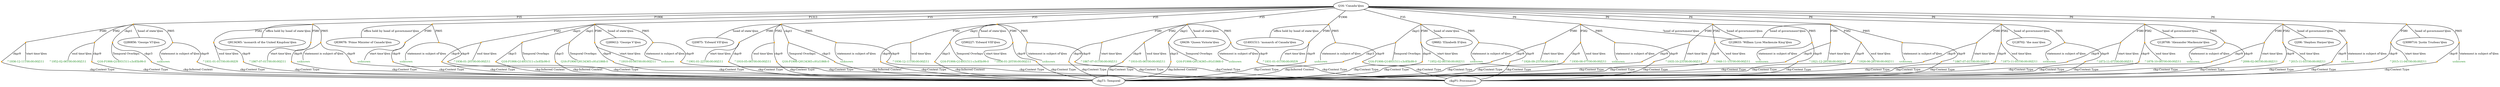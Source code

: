 strict graph "Canada_Leaders-K4-all.tsv" {
	fontsize=20
	node [color="" fontcolor=black fontsize=10 shape=ellipse style=""]
	Q16 [label="Q16: 'Canada'@en"]
	node [color="" fontcolor=black fontsize=10 shape=ellipse style=""]
	Q839078 [label="Q839078: 'Prime Minister of Canada'@en"]
	node [color=orange fontsize=10 shape=point style=filled]
	"Q16-P1313-Q839078-ca6f606e-0" [label=""]
	edge [fontsize=10]
	Q16 -- "Q16-P1313-Q839078-ca6f606e-0" [label=P1313]
	"Q16-P1313-Q839078-ca6f606e-0" -- Q839078 [label="'office held by head of government'@en"]
	node [color="" fontcolor=black fontsize=10 shape=ellipse style=""]
	Q16 [label="Q16: 'Canada'@en"]
	node [color="" fontcolor=black fontsize=10 shape=ellipse style=""]
	Q14931511 [label="Q14931511: 'monarch of Canada'@en"]
	node [color=orange fontsize=10 shape=point style=filled]
	"Q16-P1906-Q14931511-c3c85b99-0" [label=""]
	edge [fontsize=10]
	Q16 -- "Q16-P1906-Q14931511-c3c85b99-0" [label=P1906]
	"Q16-P1906-Q14931511-c3c85b99-0" -- Q14931511 [label="'office held by head of state'@en"]
	node [color="" fontcolor=black fontsize=10 shape=ellipse style=""]
	Q16 [label="Q16: 'Canada'@en"]
	node [color="" fontcolor=black fontsize=10 shape=ellipse style=""]
	Q9134365 [label="Q9134365: 'monarch of the United Kingdom'@en"]
	node [color=orange fontsize=10 shape=point style=filled]
	"Q16-P1906-Q9134365-c91d1868-0" [label=""]
	edge [fontsize=10]
	Q16 -- "Q16-P1906-Q9134365-c91d1868-0" [label=P1906]
	"Q16-P1906-Q9134365-c91d1868-0" -- Q9134365 [label="'office held by head of state'@en"]
	node [color="" fontcolor=black fontsize=10 shape=ellipse style=""]
	Q16 [label="Q16: 'Canada'@en"]
	node [color="" fontcolor=black fontsize=10 shape=ellipse style=""]
	Q20875 [label="Q20875: 'Edward VII'@en"]
	node [color=orange fontsize=10 shape=point style=filled]
	"Q16-P35-Q20875-ee647ff7-0" [label=""]
	edge [fontsize=10]
	Q16 -- "Q16-P35-Q20875-ee647ff7-0" [label=P35]
	"Q16-P35-Q20875-ee647ff7-0" -- Q20875 [label="'head of state'@en"]
	node [color="" fontcolor=black fontsize=10 shape=ellipse style=""]
	Q16 [label="Q16: 'Canada'@en"]
	node [color="" fontcolor=black fontsize=10 shape=ellipse style=""]
	Q269412 [label="Q269412: 'George V'@en"]
	node [color=orange fontsize=10 shape=point style=filled]
	"Q16-P35-Q269412-a96aeea9-0" [label=""]
	edge [fontsize=10]
	Q16 -- "Q16-P35-Q269412-a96aeea9-0" [label=P35]
	"Q16-P35-Q269412-a96aeea9-0" -- Q269412 [label="'head of state'@en"]
	node [color="" fontcolor=black fontsize=10 shape=ellipse style=""]
	Q16 [label="Q16: 'Canada'@en"]
	node [color="" fontcolor=black fontsize=10 shape=ellipse style=""]
	Q280856 [label="Q280856: 'George VI'@en"]
	node [color=orange fontsize=10 shape=point style=filled]
	"Q16-P35-Q280856-2ca68963-0" [label=""]
	edge [fontsize=10]
	Q16 -- "Q16-P35-Q280856-2ca68963-0" [label=P35]
	"Q16-P35-Q280856-2ca68963-0" -- Q280856 [label="'head of state'@en"]
	node [color="" fontcolor=black fontsize=10 shape=ellipse style=""]
	Q16 [label="Q16: 'Canada'@en"]
	node [color="" fontcolor=black fontsize=10 shape=ellipse style=""]
	Q590227 [label="Q590227: 'Edward VIII'@en"]
	node [color=orange fontsize=10 shape=point style=filled]
	"Q16-P35-Q590227-a62ad842-0" [label=""]
	edge [fontsize=10]
	Q16 -- "Q16-P35-Q590227-a62ad842-0" [label=P35]
	"Q16-P35-Q590227-a62ad842-0" -- Q590227 [label="'head of state'@en"]
	node [color="" fontcolor=black fontsize=10 shape=ellipse style=""]
	Q16 [label="Q16: 'Canada'@en"]
	node [color="" fontcolor=black fontsize=10 shape=ellipse style=""]
	Q9439 [label="Q9439: 'Queen Victoria'@en"]
	node [color=orange fontsize=10 shape=point style=filled]
	"Q16-P35-Q9439-41fd24f9-0" [label=""]
	edge [fontsize=10]
	Q16 -- "Q16-P35-Q9439-41fd24f9-0" [label=P35]
	"Q16-P35-Q9439-41fd24f9-0" -- Q9439 [label="'head of state'@en"]
	node [color="" fontcolor=black fontsize=10 shape=ellipse style=""]
	Q16 [label="Q16: 'Canada'@en"]
	node [color="" fontcolor=black fontsize=10 shape=ellipse style=""]
	Q9682 [label="Q9682: 'Elizabeth II'@en"]
	node [color=orange fontsize=10 shape=point style=filled]
	"Q16-P35-Q9682-213e563b-0" [label=""]
	edge [fontsize=10]
	Q16 -- "Q16-P35-Q9682-213e563b-0" [label=P35]
	"Q16-P35-Q9682-213e563b-0" -- Q9682 [label="'head of state'@en"]
	node [color="" fontcolor=black fontsize=10 shape=ellipse style=""]
	Q16 [label="Q16: 'Canada'@en"]
	node [color="" fontcolor=black fontsize=10 shape=ellipse style=""]
	Q128633 [label="Q128633: 'William Lyon Mackenzie King'@en"]
	node [color=orange fontsize=10 shape=point style=filled]
	"Q16-P6-Q128633-a930c997-0" [label=""]
	edge [fontsize=10]
	Q16 -- "Q16-P6-Q128633-a930c997-0" [label=P6]
	"Q16-P6-Q128633-a930c997-0" -- Q128633 [label="'head of government'@en"]
	node [color="" fontcolor=black fontsize=10 shape=ellipse style=""]
	Q16 [label="Q16: 'Canada'@en"]
	node [color="" fontcolor=black fontsize=10 shape=ellipse style=""]
	Q128633 [label="Q128633: 'William Lyon Mackenzie King'@en"]
	node [color=orange fontsize=10 shape=point style=filled]
	"Q16-P6-Q128633-b032db00-0" [label=""]
	edge [fontsize=10]
	Q16 -- "Q16-P6-Q128633-b032db00-0" [label=P6]
	"Q16-P6-Q128633-b032db00-0" -- Q128633 [label="'head of government'@en"]
	node [color="" fontcolor=black fontsize=10 shape=ellipse style=""]
	Q16 [label="Q16: 'Canada'@en"]
	node [color="" fontcolor=black fontsize=10 shape=ellipse style=""]
	Q128633 [label="Q128633: 'William Lyon Mackenzie King'@en"]
	node [color=orange fontsize=10 shape=point style=filled]
	"Q16-P6-Q128633-d5ba36de-0" [label=""]
	edge [fontsize=10]
	Q16 -- "Q16-P6-Q128633-d5ba36de-0" [label=P6]
	"Q16-P6-Q128633-d5ba36de-0" -- Q128633 [label="'head of government'@en"]
	node [color="" fontcolor=black fontsize=10 shape=ellipse style=""]
	Q16 [label="Q16: 'Canada'@en"]
	node [color="" fontcolor=black fontsize=10 shape=ellipse style=""]
	Q128702 [label="Q128702: 'the man'@en"]
	node [color=orange fontsize=10 shape=point style=filled]
	"Q16-P6-Q128702-bbab2954-0" [label=""]
	edge [fontsize=10]
	Q16 -- "Q16-P6-Q128702-bbab2954-0" [label=P6]
	"Q16-P6-Q128702-bbab2954-0" -- Q128702 [label="'head of government'@en"]
	node [color="" fontcolor=black fontsize=10 shape=ellipse style=""]
	Q16 [label="Q16: 'Canada'@en"]
	node [color="" fontcolor=black fontsize=10 shape=ellipse style=""]
	Q128708 [label="Q128708: 'Alexander Mackenzie'@en"]
	node [color=orange fontsize=10 shape=point style=filled]
	"Q16-P6-Q128708-e9737048-0" [label=""]
	edge [fontsize=10]
	Q16 -- "Q16-P6-Q128708-e9737048-0" [label=P6]
	"Q16-P6-Q128708-e9737048-0" -- Q128708 [label="'head of government'@en"]
	node [color="" fontcolor=black fontsize=10 shape=ellipse style=""]
	Q16 [label="Q16: 'Canada'@en"]
	node [color="" fontcolor=black fontsize=10 shape=ellipse style=""]
	Q206 [label="Q206: 'Stephen Harper'@en"]
	node [color=orange fontsize=10 shape=point style=filled]
	"Q16-P6-Q206-780016f3-0" [label=""]
	edge [fontsize=10]
	Q16 -- "Q16-P6-Q206-780016f3-0" [label=P6]
	"Q16-P6-Q206-780016f3-0" -- Q206 [label="'head of government'@en"]
	node [color="" fontcolor=black fontsize=10 shape=ellipse style=""]
	Q16 [label="Q16: 'Canada'@en"]
	node [color="" fontcolor=black fontsize=10 shape=ellipse style=""]
	Q3099714 [label="Q3099714: 'Justin Trudeau'@en"]
	node [color=orange fontsize=10 shape=point style=filled]
	"Q16-P6-Q3099714-5d521cd7-0" [label=""]
	edge [fontsize=10]
	Q16 -- "Q16-P6-Q3099714-5d521cd7-0" [label=P6]
	"Q16-P6-Q3099714-5d521cd7-0" -- Q3099714 [label="'head of government'@en"]
	node [color=orange fontsize=10 shape=point style=filled]
	"Q16-P1313-Q839078-ca6f606e-0" [label=""]
	node [color="" fontcolor=forestgreen fontsize=10 shape=plain style=""]
	"Q16-P1313-Q839078-ca6f606e-0-P580unknown" [label=unknown]
	node [color=orange fontsize=10 shape=point style=filled]
	"Q16-P1313-Q839078-ca6f606e-0-P580" [label=""]
	edge [fontsize=10]
	"Q16-P1313-Q839078-ca6f606e-0" -- "Q16-P1313-Q839078-ca6f606e-0-P580" [label=P580]
	"Q16-P1313-Q839078-ca6f606e-0-P580" -- "Q16-P1313-Q839078-ca6f606e-0-P580unknown" [label="'start time'@en"]
	node [color=orange fontsize=10 shape=point style=filled]
	"Q16-P1313-Q839078-ca6f606e-0" [label=""]
	node [color="" fontcolor=forestgreen fontsize=10 shape=plain style=""]
	"Q16-P1313-Q839078-ca6f606e-0-P805unknown" [label=unknown]
	node [color=orange fontsize=10 shape=point style=filled]
	"Q16-P1313-Q839078-ca6f606e-0-P805" [label=""]
	edge [fontsize=10]
	"Q16-P1313-Q839078-ca6f606e-0" -- "Q16-P1313-Q839078-ca6f606e-0-P805" [label=P805]
	"Q16-P1313-Q839078-ca6f606e-0-P805" -- "Q16-P1313-Q839078-ca6f606e-0-P805unknown" [label="'statement is subject of'@en"]
	node [color=orange fontsize=10 shape=point style=filled]
	"Q16-P1313-Q839078-ca6f606e-0-P580" [label=""]
	node [color="" fontcolor=black fontsize=10 shape=ellipse style=""]
	ckgT1 [label="ckgT1: Temporal"]
	node [color=orange fontsize=10 shape=point style=filled]
	"Q16-P1313-Q839078-ca6f606e-0-P580-ckgT1" [label=""]
	edge [fontsize=10]
	"Q16-P1313-Q839078-ca6f606e-0-P580" -- "Q16-P1313-Q839078-ca6f606e-0-P580-ckgT1" [label=ckgr9]
	"Q16-P1313-Q839078-ca6f606e-0-P580-ckgT1" -- ckgT1 [label="ckg:Context Type"]
	node [color=orange fontsize=10 shape=point style=filled]
	"Q16-P1313-Q839078-ca6f606e-0-P805" [label=""]
	node [color="" fontcolor=black fontsize=10 shape=ellipse style=""]
	ckgP1 [label="ckgP1: Provenance"]
	node [color=orange fontsize=10 shape=point style=filled]
	"Q16-P1313-Q839078-ca6f606e-0-P805-ckgP1" [label=""]
	edge [fontsize=10]
	"Q16-P1313-Q839078-ca6f606e-0-P805" -- "Q16-P1313-Q839078-ca6f606e-0-P805-ckgP1" [label=ckgr9]
	"Q16-P1313-Q839078-ca6f606e-0-P805-ckgP1" -- ckgP1 [label="ckg:Context Type"]
	node [color=orange fontsize=10 shape=point style=filled]
	"Q16-P1906-Q14931511-c3c85b99-0" [label=""]
	node [color="" fontcolor=forestgreen fontsize=10 shape=plain style=""]
	"Q16-P1906-Q14931511-c3c85b99-0-P580-b98811-0^1931-01-01T00_00_00Z/9" [label="^1931-01-01T00:00:00Z/9"]
	node [color=orange fontsize=10 shape=point style=filled]
	"Q16-P1906-Q14931511-c3c85b99-0-P580-b98811-0" [label=""]
	edge [fontsize=10]
	"Q16-P1906-Q14931511-c3c85b99-0" -- "Q16-P1906-Q14931511-c3c85b99-0-P580-b98811-0" [label=P580]
	"Q16-P1906-Q14931511-c3c85b99-0-P580-b98811-0" -- "Q16-P1906-Q14931511-c3c85b99-0-P580-b98811-0^1931-01-01T00_00_00Z/9" [label="'start time'@en"]
	node [color=orange fontsize=10 shape=point style=filled]
	"Q16-P1906-Q14931511-c3c85b99-0" [label=""]
	node [color="" fontcolor=forestgreen fontsize=10 shape=plain style=""]
	"Q16-P1906-Q14931511-c3c85b99-0-P805unknown" [label=unknown]
	node [color=orange fontsize=10 shape=point style=filled]
	"Q16-P1906-Q14931511-c3c85b99-0-P805" [label=""]
	edge [fontsize=10]
	"Q16-P1906-Q14931511-c3c85b99-0" -- "Q16-P1906-Q14931511-c3c85b99-0-P805" [label=P805]
	"Q16-P1906-Q14931511-c3c85b99-0-P805" -- "Q16-P1906-Q14931511-c3c85b99-0-P805unknown" [label="'statement is subject of'@en"]
	node [color=orange fontsize=10 shape=point style=filled]
	"Q16-P1906-Q14931511-c3c85b99-0-P580-b98811-0" [label=""]
	node [color="" fontcolor=black fontsize=10 shape=ellipse style=""]
	ckgT1 [label="ckgT1: Temporal"]
	node [color=orange fontsize=10 shape=point style=filled]
	"Q16-P1906-Q14931511-c3c85b99-0-P580-b98811-0-P580" [label=""]
	edge [fontsize=10]
	"Q16-P1906-Q14931511-c3c85b99-0-P580-b98811-0" -- "Q16-P1906-Q14931511-c3c85b99-0-P580-b98811-0-P580" [label=ckgr9]
	"Q16-P1906-Q14931511-c3c85b99-0-P580-b98811-0-P580" -- ckgT1 [label="ckg:Context Type"]
	node [color=orange fontsize=10 shape=point style=filled]
	"Q16-P1906-Q14931511-c3c85b99-0-P805" [label=""]
	node [color="" fontcolor=black fontsize=10 shape=ellipse style=""]
	ckgP1 [label="ckgP1: Provenance"]
	node [color=orange fontsize=10 shape=point style=filled]
	"Q16-P1906-Q14931511-c3c85b99-0-P805-ckgP1" [label=""]
	edge [fontsize=10]
	"Q16-P1906-Q14931511-c3c85b99-0-P805" -- "Q16-P1906-Q14931511-c3c85b99-0-P805-ckgP1" [label=ckgr9]
	"Q16-P1906-Q14931511-c3c85b99-0-P805-ckgP1" -- ckgP1 [label="ckg:Context Type"]
	node [color=orange fontsize=10 shape=point style=filled]
	"Q16-P1906-Q9134365-c91d1868-0" [label=""]
	node [color="" fontcolor=forestgreen fontsize=10 shape=plain style=""]
	"Q16-P1906-Q9134365-c91d1868-0-P580-e2a556-0^1867-07-01T00_00_00Z/11" [label="^1867-07-01T00:00:00Z/11"]
	node [color=orange fontsize=10 shape=point style=filled]
	"Q16-P1906-Q9134365-c91d1868-0-P580-e2a556-0" [label=""]
	edge [fontsize=10]
	"Q16-P1906-Q9134365-c91d1868-0" -- "Q16-P1906-Q9134365-c91d1868-0-P580-e2a556-0" [label=P580]
	"Q16-P1906-Q9134365-c91d1868-0-P580-e2a556-0" -- "Q16-P1906-Q9134365-c91d1868-0-P580-e2a556-0^1867-07-01T00_00_00Z/11" [label="'start time'@en"]
	node [color=orange fontsize=10 shape=point style=filled]
	"Q16-P1906-Q9134365-c91d1868-0" [label=""]
	node [color="" fontcolor=forestgreen fontsize=10 shape=plain style=""]
	"Q16-P1906-Q9134365-c91d1868-0-P582-b98811-0^1931-01-01T00_00_00Z/9" [label="^1931-01-01T00:00:00Z/9"]
	node [color=orange fontsize=10 shape=point style=filled]
	"Q16-P1906-Q9134365-c91d1868-0-P582-b98811-0" [label=""]
	edge [fontsize=10]
	"Q16-P1906-Q9134365-c91d1868-0" -- "Q16-P1906-Q9134365-c91d1868-0-P582-b98811-0" [label=P582]
	"Q16-P1906-Q9134365-c91d1868-0-P582-b98811-0" -- "Q16-P1906-Q9134365-c91d1868-0-P582-b98811-0^1931-01-01T00_00_00Z/9" [label="'end time'@en"]
	node [color=orange fontsize=10 shape=point style=filled]
	"Q16-P1906-Q9134365-c91d1868-0" [label=""]
	node [color="" fontcolor=forestgreen fontsize=10 shape=plain style=""]
	"Q16-P1906-Q9134365-c91d1868-0-P805unknown" [label=unknown]
	node [color=orange fontsize=10 shape=point style=filled]
	"Q16-P1906-Q9134365-c91d1868-0-P805" [label=""]
	edge [fontsize=10]
	"Q16-P1906-Q9134365-c91d1868-0" -- "Q16-P1906-Q9134365-c91d1868-0-P805" [label=P805]
	"Q16-P1906-Q9134365-c91d1868-0-P805" -- "Q16-P1906-Q9134365-c91d1868-0-P805unknown" [label="'statement is subject of'@en"]
	node [color=orange fontsize=10 shape=point style=filled]
	"Q16-P1906-Q9134365-c91d1868-0-P580-e2a556-0" [label=""]
	node [color="" fontcolor=black fontsize=10 shape=ellipse style=""]
	ckgT1 [label="ckgT1: Temporal"]
	node [color=orange fontsize=10 shape=point style=filled]
	"Q16-P1906-Q9134365-c91d1868-0-P580-e2a556-0-P580" [label=""]
	edge [fontsize=10]
	"Q16-P1906-Q9134365-c91d1868-0-P580-e2a556-0" -- "Q16-P1906-Q9134365-c91d1868-0-P580-e2a556-0-P580" [label=ckgr9]
	"Q16-P1906-Q9134365-c91d1868-0-P580-e2a556-0-P580" -- ckgT1 [label="ckg:Context Type"]
	node [color=orange fontsize=10 shape=point style=filled]
	"Q16-P1906-Q9134365-c91d1868-0-P582-b98811-0" [label=""]
	node [color="" fontcolor=black fontsize=10 shape=ellipse style=""]
	ckgT1 [label="ckgT1: Temporal"]
	node [color=orange fontsize=10 shape=point style=filled]
	"Q16-P1906-Q9134365-c91d1868-0-P582-b98811-0-P582" [label=""]
	edge [fontsize=10]
	"Q16-P1906-Q9134365-c91d1868-0-P582-b98811-0" -- "Q16-P1906-Q9134365-c91d1868-0-P582-b98811-0-P582" [label=ckgr9]
	"Q16-P1906-Q9134365-c91d1868-0-P582-b98811-0-P582" -- ckgT1 [label="ckg:Context Type"]
	node [color=orange fontsize=10 shape=point style=filled]
	"Q16-P1906-Q9134365-c91d1868-0-P805" [label=""]
	node [color="" fontcolor=black fontsize=10 shape=ellipse style=""]
	ckgP1 [label="ckgP1: Provenance"]
	node [color=orange fontsize=10 shape=point style=filled]
	"Q16-P1906-Q9134365-c91d1868-0-P805-ckgP1" [label=""]
	edge [fontsize=10]
	"Q16-P1906-Q9134365-c91d1868-0-P805" -- "Q16-P1906-Q9134365-c91d1868-0-P805-ckgP1" [label=ckgr9]
	"Q16-P1906-Q9134365-c91d1868-0-P805-ckgP1" -- ckgP1 [label="ckg:Context Type"]
	node [color=orange fontsize=10 shape=point style=filled]
	"Q16-P35-Q20875-ee647ff7-0" [label=""]
	node [color="" fontcolor=forestgreen fontsize=10 shape=plain style=""]
	"Q16-P35-Q20875-ee647ff7-0-P580-a6a4d4-0^1901-01-22T00_00_00Z/11" [label="^1901-01-22T00:00:00Z/11"]
	node [color=orange fontsize=10 shape=point style=filled]
	"Q16-P35-Q20875-ee647ff7-0-P580-a6a4d4-0" [label=""]
	edge [fontsize=10]
	"Q16-P35-Q20875-ee647ff7-0" -- "Q16-P35-Q20875-ee647ff7-0-P580-a6a4d4-0" [label=P580]
	"Q16-P35-Q20875-ee647ff7-0-P580-a6a4d4-0" -- "Q16-P35-Q20875-ee647ff7-0-P580-a6a4d4-0^1901-01-22T00_00_00Z/11" [label="'start time'@en"]
	node [color=orange fontsize=10 shape=point style=filled]
	"Q16-P35-Q20875-ee647ff7-0" [label=""]
	node [color="" fontcolor=forestgreen fontsize=10 shape=plain style=""]
	"Q16-P35-Q20875-ee647ff7-0-P582-3813a8-0^1910-05-06T00_00_00Z/11" [label="^1910-05-06T00:00:00Z/11"]
	node [color=orange fontsize=10 shape=point style=filled]
	"Q16-P35-Q20875-ee647ff7-0-P582-3813a8-0" [label=""]
	edge [fontsize=10]
	"Q16-P35-Q20875-ee647ff7-0" -- "Q16-P35-Q20875-ee647ff7-0-P582-3813a8-0" [label=P582]
	"Q16-P35-Q20875-ee647ff7-0-P582-3813a8-0" -- "Q16-P35-Q20875-ee647ff7-0-P582-3813a8-0^1910-05-06T00_00_00Z/11" [label="'end time'@en"]
	node [color=orange fontsize=10 shape=point style=filled]
	"Q16-P35-Q20875-ee647ff7-0" [label=""]
	node [color="" fontcolor=forestgreen fontsize=10 shape=plain style=""]
	"Q16-P35-Q20875-ee647ff7-0-P805unknown" [label=unknown]
	node [color=orange fontsize=10 shape=point style=filled]
	"Q16-P35-Q20875-ee647ff7-0-P805" [label=""]
	edge [fontsize=10]
	"Q16-P35-Q20875-ee647ff7-0" -- "Q16-P35-Q20875-ee647ff7-0-P805" [label=P805]
	"Q16-P35-Q20875-ee647ff7-0-P805" -- "Q16-P35-Q20875-ee647ff7-0-P805unknown" [label="'statement is subject of'@en"]
	node [color=orange fontsize=10 shape=point style=filled]
	"Q16-P35-Q20875-ee647ff7-0" [label=""]
	node [color="" fontcolor=forestgreen fontsize=10 shape=plain style=""]
	"Q16-P35-Q20875-ee647ff7-0-Q16-P1906-Q9134365-c91d1868-0Q16-P1906-Q9134365-c91d1868-0" [label="Q16-P1906-Q9134365-c91d1868-0"]
	node [color=orange fontsize=10 shape=point style=filled]
	"Q16-P35-Q20875-ee647ff7-0-Q16-P1906-Q9134365-c91d1868-0" [label=""]
	edge [fontsize=10]
	"Q16-P35-Q20875-ee647ff7-0" -- "Q16-P35-Q20875-ee647ff7-0-Q16-P1906-Q9134365-c91d1868-0" [label=ckgt1]
	"Q16-P35-Q20875-ee647ff7-0-Q16-P1906-Q9134365-c91d1868-0" -- "Q16-P35-Q20875-ee647ff7-0-Q16-P1906-Q9134365-c91d1868-0Q16-P1906-Q9134365-c91d1868-0" [label="Temporal Overlaps"]
	node [color=orange fontsize=10 shape=point style=filled]
	"Q16-P35-Q20875-ee647ff7-0-P580-a6a4d4-0" [label=""]
	node [color="" fontcolor=black fontsize=10 shape=ellipse style=""]
	ckgT1 [label="ckgT1: Temporal"]
	node [color=orange fontsize=10 shape=point style=filled]
	"Q16-P35-Q20875-ee647ff7-0-P580-a6a4d4-0-P580" [label=""]
	edge [fontsize=10]
	"Q16-P35-Q20875-ee647ff7-0-P580-a6a4d4-0" -- "Q16-P35-Q20875-ee647ff7-0-P580-a6a4d4-0-P580" [label=ckgr9]
	"Q16-P35-Q20875-ee647ff7-0-P580-a6a4d4-0-P580" -- ckgT1 [label="ckg:Context Type"]
	node [color=orange fontsize=10 shape=point style=filled]
	"Q16-P35-Q20875-ee647ff7-0-P582-3813a8-0" [label=""]
	node [color="" fontcolor=black fontsize=10 shape=ellipse style=""]
	ckgT1 [label="ckgT1: Temporal"]
	node [color=orange fontsize=10 shape=point style=filled]
	"Q16-P35-Q20875-ee647ff7-0-P582-3813a8-0-P582" [label=""]
	edge [fontsize=10]
	"Q16-P35-Q20875-ee647ff7-0-P582-3813a8-0" -- "Q16-P35-Q20875-ee647ff7-0-P582-3813a8-0-P582" [label=ckgr9]
	"Q16-P35-Q20875-ee647ff7-0-P582-3813a8-0-P582" -- ckgT1 [label="ckg:Context Type"]
	node [color=orange fontsize=10 shape=point style=filled]
	"Q16-P35-Q20875-ee647ff7-0-P805" [label=""]
	node [color="" fontcolor=black fontsize=10 shape=ellipse style=""]
	ckgP1 [label="ckgP1: Provenance"]
	node [color=orange fontsize=10 shape=point style=filled]
	"Q16-P35-Q20875-ee647ff7-0-P805-ckgP1" [label=""]
	edge [fontsize=10]
	"Q16-P35-Q20875-ee647ff7-0-P805" -- "Q16-P35-Q20875-ee647ff7-0-P805-ckgP1" [label=ckgr9]
	"Q16-P35-Q20875-ee647ff7-0-P805-ckgP1" -- ckgP1 [label="ckg:Context Type"]
	node [color=orange fontsize=10 shape=point style=filled]
	"Q16-P35-Q20875-ee647ff7-0-Q16-P1906-Q9134365-c91d1868-0" [label=""]
	node [color="" fontcolor=black fontsize=10 shape=ellipse style=""]
	ckgT1 [label="ckgT1: Temporal"]
	node [color=orange fontsize=10 shape=point style=filled]
	"Q16-P35-Q20875-ee647ff7-0-Q16-P1906-Q9134365-c91d1868-0-ckgT1" [label=""]
	edge [fontsize=10]
	"Q16-P35-Q20875-ee647ff7-0-Q16-P1906-Q9134365-c91d1868-0" -- "Q16-P35-Q20875-ee647ff7-0-Q16-P1906-Q9134365-c91d1868-0-ckgT1" [label=ckgr3]
	"Q16-P35-Q20875-ee647ff7-0-Q16-P1906-Q9134365-c91d1868-0-ckgT1" -- ckgT1 [label="ckg:Inferred Context"]
	node [color=orange fontsize=10 shape=point style=filled]
	"Q16-P35-Q269412-a96aeea9-0" [label=""]
	node [color="" fontcolor=forestgreen fontsize=10 shape=plain style=""]
	"Q16-P35-Q269412-a96aeea9-0-P580-3813a8-0^1910-05-06T00_00_00Z/11" [label="^1910-05-06T00:00:00Z/11"]
	node [color=orange fontsize=10 shape=point style=filled]
	"Q16-P35-Q269412-a96aeea9-0-P580-3813a8-0" [label=""]
	edge [fontsize=10]
	"Q16-P35-Q269412-a96aeea9-0" -- "Q16-P35-Q269412-a96aeea9-0-P580-3813a8-0" [label=P580]
	"Q16-P35-Q269412-a96aeea9-0-P580-3813a8-0" -- "Q16-P35-Q269412-a96aeea9-0-P580-3813a8-0^1910-05-06T00_00_00Z/11" [label="'start time'@en"]
	node [color=orange fontsize=10 shape=point style=filled]
	"Q16-P35-Q269412-a96aeea9-0" [label=""]
	node [color="" fontcolor=forestgreen fontsize=10 shape=plain style=""]
	"Q16-P35-Q269412-a96aeea9-0-P582-0105d9-0^1936-01-20T00_00_00Z/11" [label="^1936-01-20T00:00:00Z/11"]
	node [color=orange fontsize=10 shape=point style=filled]
	"Q16-P35-Q269412-a96aeea9-0-P582-0105d9-0" [label=""]
	edge [fontsize=10]
	"Q16-P35-Q269412-a96aeea9-0" -- "Q16-P35-Q269412-a96aeea9-0-P582-0105d9-0" [label=P582]
	"Q16-P35-Q269412-a96aeea9-0-P582-0105d9-0" -- "Q16-P35-Q269412-a96aeea9-0-P582-0105d9-0^1936-01-20T00_00_00Z/11" [label="'end time'@en"]
	node [color=orange fontsize=10 shape=point style=filled]
	"Q16-P35-Q269412-a96aeea9-0" [label=""]
	node [color="" fontcolor=forestgreen fontsize=10 shape=plain style=""]
	"Q16-P35-Q269412-a96aeea9-0-P805unknown" [label=unknown]
	node [color=orange fontsize=10 shape=point style=filled]
	"Q16-P35-Q269412-a96aeea9-0-P805" [label=""]
	edge [fontsize=10]
	"Q16-P35-Q269412-a96aeea9-0" -- "Q16-P35-Q269412-a96aeea9-0-P805" [label=P805]
	"Q16-P35-Q269412-a96aeea9-0-P805" -- "Q16-P35-Q269412-a96aeea9-0-P805unknown" [label="'statement is subject of'@en"]
	node [color=orange fontsize=10 shape=point style=filled]
	"Q16-P35-Q269412-a96aeea9-0" [label=""]
	node [color="" fontcolor=forestgreen fontsize=10 shape=plain style=""]
	"Q16-P35-Q269412-a96aeea9-0-Q16-P1906-Q14931511-c3c85b99-0Q16-P1906-Q14931511-c3c85b99-0" [label="Q16-P1906-Q14931511-c3c85b99-0"]
	node [color=orange fontsize=10 shape=point style=filled]
	"Q16-P35-Q269412-a96aeea9-0-Q16-P1906-Q14931511-c3c85b99-0" [label=""]
	edge [fontsize=10]
	"Q16-P35-Q269412-a96aeea9-0" -- "Q16-P35-Q269412-a96aeea9-0-Q16-P1906-Q14931511-c3c85b99-0" [label=ckgt1]
	"Q16-P35-Q269412-a96aeea9-0-Q16-P1906-Q14931511-c3c85b99-0" -- "Q16-P35-Q269412-a96aeea9-0-Q16-P1906-Q14931511-c3c85b99-0Q16-P1906-Q14931511-c3c85b99-0" [label="Temporal Overlaps"]
	node [color=orange fontsize=10 shape=point style=filled]
	"Q16-P35-Q269412-a96aeea9-0" [label=""]
	node [color="" fontcolor=forestgreen fontsize=10 shape=plain style=""]
	"Q16-P35-Q269412-a96aeea9-0-Q16-P1906-Q9134365-c91d1868-0Q16-P1906-Q9134365-c91d1868-0" [label="Q16-P1906-Q9134365-c91d1868-0"]
	node [color=orange fontsize=10 shape=point style=filled]
	"Q16-P35-Q269412-a96aeea9-0-Q16-P1906-Q9134365-c91d1868-0" [label=""]
	edge [fontsize=10]
	"Q16-P35-Q269412-a96aeea9-0" -- "Q16-P35-Q269412-a96aeea9-0-Q16-P1906-Q9134365-c91d1868-0" [label=ckgt1]
	"Q16-P35-Q269412-a96aeea9-0-Q16-P1906-Q9134365-c91d1868-0" -- "Q16-P35-Q269412-a96aeea9-0-Q16-P1906-Q9134365-c91d1868-0Q16-P1906-Q9134365-c91d1868-0" [label="Temporal Overlaps"]
	node [color=orange fontsize=10 shape=point style=filled]
	"Q16-P35-Q269412-a96aeea9-0-P580-3813a8-0" [label=""]
	node [color="" fontcolor=black fontsize=10 shape=ellipse style=""]
	ckgT1 [label="ckgT1: Temporal"]
	node [color=orange fontsize=10 shape=point style=filled]
	"Q16-P35-Q269412-a96aeea9-0-P580-3813a8-0-P580" [label=""]
	edge [fontsize=10]
	"Q16-P35-Q269412-a96aeea9-0-P580-3813a8-0" -- "Q16-P35-Q269412-a96aeea9-0-P580-3813a8-0-P580" [label=ckgr9]
	"Q16-P35-Q269412-a96aeea9-0-P580-3813a8-0-P580" -- ckgT1 [label="ckg:Context Type"]
	node [color=orange fontsize=10 shape=point style=filled]
	"Q16-P35-Q269412-a96aeea9-0-P582-0105d9-0" [label=""]
	node [color="" fontcolor=black fontsize=10 shape=ellipse style=""]
	ckgT1 [label="ckgT1: Temporal"]
	node [color=orange fontsize=10 shape=point style=filled]
	"Q16-P35-Q269412-a96aeea9-0-P582-0105d9-0-P582" [label=""]
	edge [fontsize=10]
	"Q16-P35-Q269412-a96aeea9-0-P582-0105d9-0" -- "Q16-P35-Q269412-a96aeea9-0-P582-0105d9-0-P582" [label=ckgr9]
	"Q16-P35-Q269412-a96aeea9-0-P582-0105d9-0-P582" -- ckgT1 [label="ckg:Context Type"]
	node [color=orange fontsize=10 shape=point style=filled]
	"Q16-P35-Q269412-a96aeea9-0-P805" [label=""]
	node [color="" fontcolor=black fontsize=10 shape=ellipse style=""]
	ckgP1 [label="ckgP1: Provenance"]
	node [color=orange fontsize=10 shape=point style=filled]
	"Q16-P35-Q269412-a96aeea9-0-P805-ckgP1" [label=""]
	edge [fontsize=10]
	"Q16-P35-Q269412-a96aeea9-0-P805" -- "Q16-P35-Q269412-a96aeea9-0-P805-ckgP1" [label=ckgr9]
	"Q16-P35-Q269412-a96aeea9-0-P805-ckgP1" -- ckgP1 [label="ckg:Context Type"]
	node [color=orange fontsize=10 shape=point style=filled]
	"Q16-P35-Q269412-a96aeea9-0-Q16-P1906-Q14931511-c3c85b99-0" [label=""]
	node [color="" fontcolor=black fontsize=10 shape=ellipse style=""]
	ckgT1 [label="ckgT1: Temporal"]
	node [color=orange fontsize=10 shape=point style=filled]
	"Q16-P35-Q269412-a96aeea9-0-Q16-P1906-Q14931511-c3c85b99-0-ckgT1" [label=""]
	edge [fontsize=10]
	"Q16-P35-Q269412-a96aeea9-0-Q16-P1906-Q14931511-c3c85b99-0" -- "Q16-P35-Q269412-a96aeea9-0-Q16-P1906-Q14931511-c3c85b99-0-ckgT1" [label=ckgr3]
	"Q16-P35-Q269412-a96aeea9-0-Q16-P1906-Q14931511-c3c85b99-0-ckgT1" -- ckgT1 [label="ckg:Inferred Context"]
	node [color=orange fontsize=10 shape=point style=filled]
	"Q16-P35-Q269412-a96aeea9-0-Q16-P1906-Q9134365-c91d1868-0" [label=""]
	node [color="" fontcolor=black fontsize=10 shape=ellipse style=""]
	ckgT1 [label="ckgT1: Temporal"]
	node [color=orange fontsize=10 shape=point style=filled]
	"Q16-P35-Q269412-a96aeea9-0-Q16-P1906-Q9134365-c91d1868-0-ckgT1" [label=""]
	edge [fontsize=10]
	"Q16-P35-Q269412-a96aeea9-0-Q16-P1906-Q9134365-c91d1868-0" -- "Q16-P35-Q269412-a96aeea9-0-Q16-P1906-Q9134365-c91d1868-0-ckgT1" [label=ckgr3]
	"Q16-P35-Q269412-a96aeea9-0-Q16-P1906-Q9134365-c91d1868-0-ckgT1" -- ckgT1 [label="ckg:Inferred Context"]
	node [color=orange fontsize=10 shape=point style=filled]
	"Q16-P35-Q280856-2ca68963-0" [label=""]
	node [color="" fontcolor=forestgreen fontsize=10 shape=plain style=""]
	"Q16-P35-Q280856-2ca68963-0-P580-27dd2e-0^1936-12-11T00_00_00Z/11" [label="^1936-12-11T00:00:00Z/11"]
	node [color=orange fontsize=10 shape=point style=filled]
	"Q16-P35-Q280856-2ca68963-0-P580-27dd2e-0" [label=""]
	edge [fontsize=10]
	"Q16-P35-Q280856-2ca68963-0" -- "Q16-P35-Q280856-2ca68963-0-P580-27dd2e-0" [label=P580]
	"Q16-P35-Q280856-2ca68963-0-P580-27dd2e-0" -- "Q16-P35-Q280856-2ca68963-0-P580-27dd2e-0^1936-12-11T00_00_00Z/11" [label="'start time'@en"]
	node [color=orange fontsize=10 shape=point style=filled]
	"Q16-P35-Q280856-2ca68963-0" [label=""]
	node [color="" fontcolor=forestgreen fontsize=10 shape=plain style=""]
	"Q16-P35-Q280856-2ca68963-0-P582-6e5c60-0^1952-02-06T00_00_00Z/11" [label="^1952-02-06T00:00:00Z/11"]
	node [color=orange fontsize=10 shape=point style=filled]
	"Q16-P35-Q280856-2ca68963-0-P582-6e5c60-0" [label=""]
	edge [fontsize=10]
	"Q16-P35-Q280856-2ca68963-0" -- "Q16-P35-Q280856-2ca68963-0-P582-6e5c60-0" [label=P582]
	"Q16-P35-Q280856-2ca68963-0-P582-6e5c60-0" -- "Q16-P35-Q280856-2ca68963-0-P582-6e5c60-0^1952-02-06T00_00_00Z/11" [label="'end time'@en"]
	node [color=orange fontsize=10 shape=point style=filled]
	"Q16-P35-Q280856-2ca68963-0" [label=""]
	node [color="" fontcolor=forestgreen fontsize=10 shape=plain style=""]
	"Q16-P35-Q280856-2ca68963-0-P805unknown" [label=unknown]
	node [color=orange fontsize=10 shape=point style=filled]
	"Q16-P35-Q280856-2ca68963-0-P805" [label=""]
	edge [fontsize=10]
	"Q16-P35-Q280856-2ca68963-0" -- "Q16-P35-Q280856-2ca68963-0-P805" [label=P805]
	"Q16-P35-Q280856-2ca68963-0-P805" -- "Q16-P35-Q280856-2ca68963-0-P805unknown" [label="'statement is subject of'@en"]
	node [color=orange fontsize=10 shape=point style=filled]
	"Q16-P35-Q280856-2ca68963-0" [label=""]
	node [color="" fontcolor=forestgreen fontsize=10 shape=plain style=""]
	"Q16-P35-Q280856-2ca68963-0-Q16-P1906-Q14931511-c3c85b99-0Q16-P1906-Q14931511-c3c85b99-0" [label="Q16-P1906-Q14931511-c3c85b99-0"]
	node [color=orange fontsize=10 shape=point style=filled]
	"Q16-P35-Q280856-2ca68963-0-Q16-P1906-Q14931511-c3c85b99-0" [label=""]
	edge [fontsize=10]
	"Q16-P35-Q280856-2ca68963-0" -- "Q16-P35-Q280856-2ca68963-0-Q16-P1906-Q14931511-c3c85b99-0" [label=ckgt1]
	"Q16-P35-Q280856-2ca68963-0-Q16-P1906-Q14931511-c3c85b99-0" -- "Q16-P35-Q280856-2ca68963-0-Q16-P1906-Q14931511-c3c85b99-0Q16-P1906-Q14931511-c3c85b99-0" [label="Temporal Overlaps"]
	node [color=orange fontsize=10 shape=point style=filled]
	"Q16-P35-Q280856-2ca68963-0-P580-27dd2e-0" [label=""]
	node [color="" fontcolor=black fontsize=10 shape=ellipse style=""]
	ckgT1 [label="ckgT1: Temporal"]
	node [color=orange fontsize=10 shape=point style=filled]
	"Q16-P35-Q280856-2ca68963-0-P580-27dd2e-0-P580" [label=""]
	edge [fontsize=10]
	"Q16-P35-Q280856-2ca68963-0-P580-27dd2e-0" -- "Q16-P35-Q280856-2ca68963-0-P580-27dd2e-0-P580" [label=ckgr9]
	"Q16-P35-Q280856-2ca68963-0-P580-27dd2e-0-P580" -- ckgT1 [label="ckg:Context Type"]
	node [color=orange fontsize=10 shape=point style=filled]
	"Q16-P35-Q280856-2ca68963-0-P582-6e5c60-0" [label=""]
	node [color="" fontcolor=black fontsize=10 shape=ellipse style=""]
	ckgT1 [label="ckgT1: Temporal"]
	node [color=orange fontsize=10 shape=point style=filled]
	"Q16-P35-Q280856-2ca68963-0-P582-6e5c60-0-P582" [label=""]
	edge [fontsize=10]
	"Q16-P35-Q280856-2ca68963-0-P582-6e5c60-0" -- "Q16-P35-Q280856-2ca68963-0-P582-6e5c60-0-P582" [label=ckgr9]
	"Q16-P35-Q280856-2ca68963-0-P582-6e5c60-0-P582" -- ckgT1 [label="ckg:Context Type"]
	node [color=orange fontsize=10 shape=point style=filled]
	"Q16-P35-Q280856-2ca68963-0-P805" [label=""]
	node [color="" fontcolor=black fontsize=10 shape=ellipse style=""]
	ckgP1 [label="ckgP1: Provenance"]
	node [color=orange fontsize=10 shape=point style=filled]
	"Q16-P35-Q280856-2ca68963-0-P805-ckgP1" [label=""]
	edge [fontsize=10]
	"Q16-P35-Q280856-2ca68963-0-P805" -- "Q16-P35-Q280856-2ca68963-0-P805-ckgP1" [label=ckgr9]
	"Q16-P35-Q280856-2ca68963-0-P805-ckgP1" -- ckgP1 [label="ckg:Context Type"]
	node [color=orange fontsize=10 shape=point style=filled]
	"Q16-P35-Q280856-2ca68963-0-Q16-P1906-Q14931511-c3c85b99-0" [label=""]
	node [color="" fontcolor=black fontsize=10 shape=ellipse style=""]
	ckgT1 [label="ckgT1: Temporal"]
	node [color=orange fontsize=10 shape=point style=filled]
	"Q16-P35-Q280856-2ca68963-0-Q16-P1906-Q14931511-c3c85b99-0-ckgT1" [label=""]
	edge [fontsize=10]
	"Q16-P35-Q280856-2ca68963-0-Q16-P1906-Q14931511-c3c85b99-0" -- "Q16-P35-Q280856-2ca68963-0-Q16-P1906-Q14931511-c3c85b99-0-ckgT1" [label=ckgr3]
	"Q16-P35-Q280856-2ca68963-0-Q16-P1906-Q14931511-c3c85b99-0-ckgT1" -- ckgT1 [label="ckg:Inferred Context"]
	node [color=orange fontsize=10 shape=point style=filled]
	"Q16-P35-Q590227-a62ad842-0" [label=""]
	node [color="" fontcolor=forestgreen fontsize=10 shape=plain style=""]
	"Q16-P35-Q590227-a62ad842-0-P580-0105d9-0^1936-01-20T00_00_00Z/11" [label="^1936-01-20T00:00:00Z/11"]
	node [color=orange fontsize=10 shape=point style=filled]
	"Q16-P35-Q590227-a62ad842-0-P580-0105d9-0" [label=""]
	edge [fontsize=10]
	"Q16-P35-Q590227-a62ad842-0" -- "Q16-P35-Q590227-a62ad842-0-P580-0105d9-0" [label=P580]
	"Q16-P35-Q590227-a62ad842-0-P580-0105d9-0" -- "Q16-P35-Q590227-a62ad842-0-P580-0105d9-0^1936-01-20T00_00_00Z/11" [label="'start time'@en"]
	node [color=orange fontsize=10 shape=point style=filled]
	"Q16-P35-Q590227-a62ad842-0" [label=""]
	node [color="" fontcolor=forestgreen fontsize=10 shape=plain style=""]
	"Q16-P35-Q590227-a62ad842-0-P582-27dd2e-0^1936-12-11T00_00_00Z/11" [label="^1936-12-11T00:00:00Z/11"]
	node [color=orange fontsize=10 shape=point style=filled]
	"Q16-P35-Q590227-a62ad842-0-P582-27dd2e-0" [label=""]
	edge [fontsize=10]
	"Q16-P35-Q590227-a62ad842-0" -- "Q16-P35-Q590227-a62ad842-0-P582-27dd2e-0" [label=P582]
	"Q16-P35-Q590227-a62ad842-0-P582-27dd2e-0" -- "Q16-P35-Q590227-a62ad842-0-P582-27dd2e-0^1936-12-11T00_00_00Z/11" [label="'end time'@en"]
	node [color=orange fontsize=10 shape=point style=filled]
	"Q16-P35-Q590227-a62ad842-0" [label=""]
	node [color="" fontcolor=forestgreen fontsize=10 shape=plain style=""]
	"Q16-P35-Q590227-a62ad842-0-P805unknown" [label=unknown]
	node [color=orange fontsize=10 shape=point style=filled]
	"Q16-P35-Q590227-a62ad842-0-P805" [label=""]
	edge [fontsize=10]
	"Q16-P35-Q590227-a62ad842-0" -- "Q16-P35-Q590227-a62ad842-0-P805" [label=P805]
	"Q16-P35-Q590227-a62ad842-0-P805" -- "Q16-P35-Q590227-a62ad842-0-P805unknown" [label="'statement is subject of'@en"]
	node [color=orange fontsize=10 shape=point style=filled]
	"Q16-P35-Q590227-a62ad842-0" [label=""]
	node [color="" fontcolor=forestgreen fontsize=10 shape=plain style=""]
	"Q16-P35-Q590227-a62ad842-0-Q16-P1906-Q14931511-c3c85b99-0Q16-P1906-Q14931511-c3c85b99-0" [label="Q16-P1906-Q14931511-c3c85b99-0"]
	node [color=orange fontsize=10 shape=point style=filled]
	"Q16-P35-Q590227-a62ad842-0-Q16-P1906-Q14931511-c3c85b99-0" [label=""]
	edge [fontsize=10]
	"Q16-P35-Q590227-a62ad842-0" -- "Q16-P35-Q590227-a62ad842-0-Q16-P1906-Q14931511-c3c85b99-0" [label=ckgt1]
	"Q16-P35-Q590227-a62ad842-0-Q16-P1906-Q14931511-c3c85b99-0" -- "Q16-P35-Q590227-a62ad842-0-Q16-P1906-Q14931511-c3c85b99-0Q16-P1906-Q14931511-c3c85b99-0" [label="Temporal Overlaps"]
	node [color=orange fontsize=10 shape=point style=filled]
	"Q16-P35-Q590227-a62ad842-0-P580-0105d9-0" [label=""]
	node [color="" fontcolor=black fontsize=10 shape=ellipse style=""]
	ckgT1 [label="ckgT1: Temporal"]
	node [color=orange fontsize=10 shape=point style=filled]
	"Q16-P35-Q590227-a62ad842-0-P580-0105d9-0-P580" [label=""]
	edge [fontsize=10]
	"Q16-P35-Q590227-a62ad842-0-P580-0105d9-0" -- "Q16-P35-Q590227-a62ad842-0-P580-0105d9-0-P580" [label=ckgr9]
	"Q16-P35-Q590227-a62ad842-0-P580-0105d9-0-P580" -- ckgT1 [label="ckg:Context Type"]
	node [color=orange fontsize=10 shape=point style=filled]
	"Q16-P35-Q590227-a62ad842-0-P582-27dd2e-0" [label=""]
	node [color="" fontcolor=black fontsize=10 shape=ellipse style=""]
	ckgT1 [label="ckgT1: Temporal"]
	node [color=orange fontsize=10 shape=point style=filled]
	"Q16-P35-Q590227-a62ad842-0-P582-27dd2e-0-P582" [label=""]
	edge [fontsize=10]
	"Q16-P35-Q590227-a62ad842-0-P582-27dd2e-0" -- "Q16-P35-Q590227-a62ad842-0-P582-27dd2e-0-P582" [label=ckgr9]
	"Q16-P35-Q590227-a62ad842-0-P582-27dd2e-0-P582" -- ckgT1 [label="ckg:Context Type"]
	node [color=orange fontsize=10 shape=point style=filled]
	"Q16-P35-Q590227-a62ad842-0-P805" [label=""]
	node [color="" fontcolor=black fontsize=10 shape=ellipse style=""]
	ckgP1 [label="ckgP1: Provenance"]
	node [color=orange fontsize=10 shape=point style=filled]
	"Q16-P35-Q590227-a62ad842-0-P805-ckgP1" [label=""]
	edge [fontsize=10]
	"Q16-P35-Q590227-a62ad842-0-P805" -- "Q16-P35-Q590227-a62ad842-0-P805-ckgP1" [label=ckgr9]
	"Q16-P35-Q590227-a62ad842-0-P805-ckgP1" -- ckgP1 [label="ckg:Context Type"]
	node [color=orange fontsize=10 shape=point style=filled]
	"Q16-P35-Q590227-a62ad842-0-Q16-P1906-Q14931511-c3c85b99-0" [label=""]
	node [color="" fontcolor=black fontsize=10 shape=ellipse style=""]
	ckgT1 [label="ckgT1: Temporal"]
	node [color=orange fontsize=10 shape=point style=filled]
	"Q16-P35-Q590227-a62ad842-0-Q16-P1906-Q14931511-c3c85b99-0-ckgT1" [label=""]
	edge [fontsize=10]
	"Q16-P35-Q590227-a62ad842-0-Q16-P1906-Q14931511-c3c85b99-0" -- "Q16-P35-Q590227-a62ad842-0-Q16-P1906-Q14931511-c3c85b99-0-ckgT1" [label=ckgr3]
	"Q16-P35-Q590227-a62ad842-0-Q16-P1906-Q14931511-c3c85b99-0-ckgT1" -- ckgT1 [label="ckg:Inferred Context"]
	node [color=orange fontsize=10 shape=point style=filled]
	"Q16-P35-Q9439-41fd24f9-0" [label=""]
	node [color="" fontcolor=forestgreen fontsize=10 shape=plain style=""]
	"Q16-P35-Q9439-41fd24f9-0-P580-e2a556-0^1867-07-01T00_00_00Z/11" [label="^1867-07-01T00:00:00Z/11"]
	node [color=orange fontsize=10 shape=point style=filled]
	"Q16-P35-Q9439-41fd24f9-0-P580-e2a556-0" [label=""]
	edge [fontsize=10]
	"Q16-P35-Q9439-41fd24f9-0" -- "Q16-P35-Q9439-41fd24f9-0-P580-e2a556-0" [label=P580]
	"Q16-P35-Q9439-41fd24f9-0-P580-e2a556-0" -- "Q16-P35-Q9439-41fd24f9-0-P580-e2a556-0^1867-07-01T00_00_00Z/11" [label="'start time'@en"]
	node [color=orange fontsize=10 shape=point style=filled]
	"Q16-P35-Q9439-41fd24f9-0" [label=""]
	node [color="" fontcolor=forestgreen fontsize=10 shape=plain style=""]
	"Q16-P35-Q9439-41fd24f9-0-P582-3813a8-0^1910-05-06T00_00_00Z/11" [label="^1910-05-06T00:00:00Z/11"]
	node [color=orange fontsize=10 shape=point style=filled]
	"Q16-P35-Q9439-41fd24f9-0-P582-3813a8-0" [label=""]
	edge [fontsize=10]
	"Q16-P35-Q9439-41fd24f9-0" -- "Q16-P35-Q9439-41fd24f9-0-P582-3813a8-0" [label=P582]
	"Q16-P35-Q9439-41fd24f9-0-P582-3813a8-0" -- "Q16-P35-Q9439-41fd24f9-0-P582-3813a8-0^1910-05-06T00_00_00Z/11" [label="'end time'@en"]
	node [color=orange fontsize=10 shape=point style=filled]
	"Q16-P35-Q9439-41fd24f9-0" [label=""]
	node [color="" fontcolor=forestgreen fontsize=10 shape=plain style=""]
	"Q16-P35-Q9439-41fd24f9-0-P805unknown" [label=unknown]
	node [color=orange fontsize=10 shape=point style=filled]
	"Q16-P35-Q9439-41fd24f9-0-P805" [label=""]
	edge [fontsize=10]
	"Q16-P35-Q9439-41fd24f9-0" -- "Q16-P35-Q9439-41fd24f9-0-P805" [label=P805]
	"Q16-P35-Q9439-41fd24f9-0-P805" -- "Q16-P35-Q9439-41fd24f9-0-P805unknown" [label="'statement is subject of'@en"]
	node [color=orange fontsize=10 shape=point style=filled]
	"Q16-P35-Q9439-41fd24f9-0" [label=""]
	node [color="" fontcolor=forestgreen fontsize=10 shape=plain style=""]
	"Q16-P35-Q9439-41fd24f9-0-Q16-P1906-Q9134365-c91d1868-0Q16-P1906-Q9134365-c91d1868-0" [label="Q16-P1906-Q9134365-c91d1868-0"]
	node [color=orange fontsize=10 shape=point style=filled]
	"Q16-P35-Q9439-41fd24f9-0-Q16-P1906-Q9134365-c91d1868-0" [label=""]
	edge [fontsize=10]
	"Q16-P35-Q9439-41fd24f9-0" -- "Q16-P35-Q9439-41fd24f9-0-Q16-P1906-Q9134365-c91d1868-0" [label=ckgt1]
	"Q16-P35-Q9439-41fd24f9-0-Q16-P1906-Q9134365-c91d1868-0" -- "Q16-P35-Q9439-41fd24f9-0-Q16-P1906-Q9134365-c91d1868-0Q16-P1906-Q9134365-c91d1868-0" [label="Temporal Overlaps"]
	node [color=orange fontsize=10 shape=point style=filled]
	"Q16-P35-Q9439-41fd24f9-0-P580-e2a556-0" [label=""]
	node [color="" fontcolor=black fontsize=10 shape=ellipse style=""]
	ckgT1 [label="ckgT1: Temporal"]
	node [color=orange fontsize=10 shape=point style=filled]
	"Q16-P35-Q9439-41fd24f9-0-P580-e2a556-0-P580" [label=""]
	edge [fontsize=10]
	"Q16-P35-Q9439-41fd24f9-0-P580-e2a556-0" -- "Q16-P35-Q9439-41fd24f9-0-P580-e2a556-0-P580" [label=ckgr9]
	"Q16-P35-Q9439-41fd24f9-0-P580-e2a556-0-P580" -- ckgT1 [label="ckg:Context Type"]
	node [color=orange fontsize=10 shape=point style=filled]
	"Q16-P35-Q9439-41fd24f9-0-P582-3813a8-0" [label=""]
	node [color="" fontcolor=black fontsize=10 shape=ellipse style=""]
	ckgT1 [label="ckgT1: Temporal"]
	node [color=orange fontsize=10 shape=point style=filled]
	"Q16-P35-Q9439-41fd24f9-0-P582-3813a8-0-P582" [label=""]
	edge [fontsize=10]
	"Q16-P35-Q9439-41fd24f9-0-P582-3813a8-0" -- "Q16-P35-Q9439-41fd24f9-0-P582-3813a8-0-P582" [label=ckgr9]
	"Q16-P35-Q9439-41fd24f9-0-P582-3813a8-0-P582" -- ckgT1 [label="ckg:Context Type"]
	node [color=orange fontsize=10 shape=point style=filled]
	"Q16-P35-Q9439-41fd24f9-0-P805" [label=""]
	node [color="" fontcolor=black fontsize=10 shape=ellipse style=""]
	ckgP1 [label="ckgP1: Provenance"]
	node [color=orange fontsize=10 shape=point style=filled]
	"Q16-P35-Q9439-41fd24f9-0-P805-ckgP1" [label=""]
	edge [fontsize=10]
	"Q16-P35-Q9439-41fd24f9-0-P805" -- "Q16-P35-Q9439-41fd24f9-0-P805-ckgP1" [label=ckgr9]
	"Q16-P35-Q9439-41fd24f9-0-P805-ckgP1" -- ckgP1 [label="ckg:Context Type"]
	node [color=orange fontsize=10 shape=point style=filled]
	"Q16-P35-Q9439-41fd24f9-0-Q16-P1906-Q9134365-c91d1868-0" [label=""]
	node [color="" fontcolor=black fontsize=10 shape=ellipse style=""]
	ckgT1 [label="ckgT1: Temporal"]
	node [color=orange fontsize=10 shape=point style=filled]
	"Q16-P35-Q9439-41fd24f9-0-Q16-P1906-Q9134365-c91d1868-0-ckgT1" [label=""]
	edge [fontsize=10]
	"Q16-P35-Q9439-41fd24f9-0-Q16-P1906-Q9134365-c91d1868-0" -- "Q16-P35-Q9439-41fd24f9-0-Q16-P1906-Q9134365-c91d1868-0-ckgT1" [label=ckgr3]
	"Q16-P35-Q9439-41fd24f9-0-Q16-P1906-Q9134365-c91d1868-0-ckgT1" -- ckgT1 [label="ckg:Inferred Context"]
	node [color=orange fontsize=10 shape=point style=filled]
	"Q16-P35-Q9682-213e563b-0" [label=""]
	node [color="" fontcolor=forestgreen fontsize=10 shape=plain style=""]
	"Q16-P35-Q9682-213e563b-0-P580-6e5c60-0^1952-02-06T00_00_00Z/11" [label="^1952-02-06T00:00:00Z/11"]
	node [color=orange fontsize=10 shape=point style=filled]
	"Q16-P35-Q9682-213e563b-0-P580-6e5c60-0" [label=""]
	edge [fontsize=10]
	"Q16-P35-Q9682-213e563b-0" -- "Q16-P35-Q9682-213e563b-0-P580-6e5c60-0" [label=P580]
	"Q16-P35-Q9682-213e563b-0-P580-6e5c60-0" -- "Q16-P35-Q9682-213e563b-0-P580-6e5c60-0^1952-02-06T00_00_00Z/11" [label="'start time'@en"]
	node [color=orange fontsize=10 shape=point style=filled]
	"Q16-P35-Q9682-213e563b-0" [label=""]
	node [color="" fontcolor=forestgreen fontsize=10 shape=plain style=""]
	"Q16-P35-Q9682-213e563b-0-P805unknown" [label=unknown]
	node [color=orange fontsize=10 shape=point style=filled]
	"Q16-P35-Q9682-213e563b-0-P805" [label=""]
	edge [fontsize=10]
	"Q16-P35-Q9682-213e563b-0" -- "Q16-P35-Q9682-213e563b-0-P805" [label=P805]
	"Q16-P35-Q9682-213e563b-0-P805" -- "Q16-P35-Q9682-213e563b-0-P805unknown" [label="'statement is subject of'@en"]
	node [color=orange fontsize=10 shape=point style=filled]
	"Q16-P35-Q9682-213e563b-0" [label=""]
	node [color="" fontcolor=forestgreen fontsize=10 shape=plain style=""]
	"Q16-P35-Q9682-213e563b-0-Q16-P1906-Q14931511-c3c85b99-0Q16-P1906-Q14931511-c3c85b99-0" [label="Q16-P1906-Q14931511-c3c85b99-0"]
	node [color=orange fontsize=10 shape=point style=filled]
	"Q16-P35-Q9682-213e563b-0-Q16-P1906-Q14931511-c3c85b99-0" [label=""]
	edge [fontsize=10]
	"Q16-P35-Q9682-213e563b-0" -- "Q16-P35-Q9682-213e563b-0-Q16-P1906-Q14931511-c3c85b99-0" [label=ckgt1]
	"Q16-P35-Q9682-213e563b-0-Q16-P1906-Q14931511-c3c85b99-0" -- "Q16-P35-Q9682-213e563b-0-Q16-P1906-Q14931511-c3c85b99-0Q16-P1906-Q14931511-c3c85b99-0" [label="Temporal Overlaps"]
	node [color=orange fontsize=10 shape=point style=filled]
	"Q16-P35-Q9682-213e563b-0-P580-6e5c60-0" [label=""]
	node [color="" fontcolor=black fontsize=10 shape=ellipse style=""]
	ckgT1 [label="ckgT1: Temporal"]
	node [color=orange fontsize=10 shape=point style=filled]
	"Q16-P35-Q9682-213e563b-0-P580-6e5c60-0-P580" [label=""]
	edge [fontsize=10]
	"Q16-P35-Q9682-213e563b-0-P580-6e5c60-0" -- "Q16-P35-Q9682-213e563b-0-P580-6e5c60-0-P580" [label=ckgr9]
	"Q16-P35-Q9682-213e563b-0-P580-6e5c60-0-P580" -- ckgT1 [label="ckg:Context Type"]
	node [color=orange fontsize=10 shape=point style=filled]
	"Q16-P35-Q9682-213e563b-0-P805" [label=""]
	node [color="" fontcolor=black fontsize=10 shape=ellipse style=""]
	ckgP1 [label="ckgP1: Provenance"]
	node [color=orange fontsize=10 shape=point style=filled]
	"Q16-P35-Q9682-213e563b-0-P805-ckgP1" [label=""]
	edge [fontsize=10]
	"Q16-P35-Q9682-213e563b-0-P805" -- "Q16-P35-Q9682-213e563b-0-P805-ckgP1" [label=ckgr9]
	"Q16-P35-Q9682-213e563b-0-P805-ckgP1" -- ckgP1 [label="ckg:Context Type"]
	node [color=orange fontsize=10 shape=point style=filled]
	"Q16-P35-Q9682-213e563b-0-Q16-P1906-Q14931511-c3c85b99-0" [label=""]
	node [color="" fontcolor=black fontsize=10 shape=ellipse style=""]
	ckgT1 [label="ckgT1: Temporal"]
	node [color=orange fontsize=10 shape=point style=filled]
	"Q16-P35-Q9682-213e563b-0-Q16-P1906-Q14931511-c3c85b99-0-ckgT1" [label=""]
	edge [fontsize=10]
	"Q16-P35-Q9682-213e563b-0-Q16-P1906-Q14931511-c3c85b99-0" -- "Q16-P35-Q9682-213e563b-0-Q16-P1906-Q14931511-c3c85b99-0-ckgT1" [label=ckgr3]
	"Q16-P35-Q9682-213e563b-0-Q16-P1906-Q14931511-c3c85b99-0-ckgT1" -- ckgT1 [label="ckg:Inferred Context"]
	node [color=orange fontsize=10 shape=point style=filled]
	"Q16-P6-Q128633-a930c997-0" [label=""]
	node [color="" fontcolor=forestgreen fontsize=10 shape=plain style=""]
	"Q16-P6-Q128633-a930c997-0-P580-a73303-0^1926-09-25T00_00_00Z/11" [label="^1926-09-25T00:00:00Z/11"]
	node [color=orange fontsize=10 shape=point style=filled]
	"Q16-P6-Q128633-a930c997-0-P580-a73303-0" [label=""]
	edge [fontsize=10]
	"Q16-P6-Q128633-a930c997-0" -- "Q16-P6-Q128633-a930c997-0-P580-a73303-0" [label=P580]
	"Q16-P6-Q128633-a930c997-0-P580-a73303-0" -- "Q16-P6-Q128633-a930c997-0-P580-a73303-0^1926-09-25T00_00_00Z/11" [label="'start time'@en"]
	node [color=orange fontsize=10 shape=point style=filled]
	"Q16-P6-Q128633-a930c997-0" [label=""]
	node [color="" fontcolor=forestgreen fontsize=10 shape=plain style=""]
	"Q16-P6-Q128633-a930c997-0-P582-0533c3-0^1930-08-07T00_00_00Z/11" [label="^1930-08-07T00:00:00Z/11"]
	node [color=orange fontsize=10 shape=point style=filled]
	"Q16-P6-Q128633-a930c997-0-P582-0533c3-0" [label=""]
	edge [fontsize=10]
	"Q16-P6-Q128633-a930c997-0" -- "Q16-P6-Q128633-a930c997-0-P582-0533c3-0" [label=P582]
	"Q16-P6-Q128633-a930c997-0-P582-0533c3-0" -- "Q16-P6-Q128633-a930c997-0-P582-0533c3-0^1930-08-07T00_00_00Z/11" [label="'end time'@en"]
	node [color=orange fontsize=10 shape=point style=filled]
	"Q16-P6-Q128633-a930c997-0" [label=""]
	node [color="" fontcolor=forestgreen fontsize=10 shape=plain style=""]
	"Q16-P6-Q128633-a930c997-0-P805unknown" [label=unknown]
	node [color=orange fontsize=10 shape=point style=filled]
	"Q16-P6-Q128633-a930c997-0-P805" [label=""]
	edge [fontsize=10]
	"Q16-P6-Q128633-a930c997-0" -- "Q16-P6-Q128633-a930c997-0-P805" [label=P805]
	"Q16-P6-Q128633-a930c997-0-P805" -- "Q16-P6-Q128633-a930c997-0-P805unknown" [label="'statement is subject of'@en"]
	node [color=orange fontsize=10 shape=point style=filled]
	"Q16-P6-Q128633-a930c997-0-P580-a73303-0" [label=""]
	node [color="" fontcolor=black fontsize=10 shape=ellipse style=""]
	ckgT1 [label="ckgT1: Temporal"]
	node [color=orange fontsize=10 shape=point style=filled]
	"Q16-P6-Q128633-a930c997-0-P580-a73303-0-P580" [label=""]
	edge [fontsize=10]
	"Q16-P6-Q128633-a930c997-0-P580-a73303-0" -- "Q16-P6-Q128633-a930c997-0-P580-a73303-0-P580" [label=ckgr9]
	"Q16-P6-Q128633-a930c997-0-P580-a73303-0-P580" -- ckgT1 [label="ckg:Context Type"]
	node [color=orange fontsize=10 shape=point style=filled]
	"Q16-P6-Q128633-a930c997-0-P582-0533c3-0" [label=""]
	node [color="" fontcolor=black fontsize=10 shape=ellipse style=""]
	ckgT1 [label="ckgT1: Temporal"]
	node [color=orange fontsize=10 shape=point style=filled]
	"Q16-P6-Q128633-a930c997-0-P582-0533c3-0-P582" [label=""]
	edge [fontsize=10]
	"Q16-P6-Q128633-a930c997-0-P582-0533c3-0" -- "Q16-P6-Q128633-a930c997-0-P582-0533c3-0-P582" [label=ckgr9]
	"Q16-P6-Q128633-a930c997-0-P582-0533c3-0-P582" -- ckgT1 [label="ckg:Context Type"]
	node [color=orange fontsize=10 shape=point style=filled]
	"Q16-P6-Q128633-a930c997-0-P805" [label=""]
	node [color="" fontcolor=black fontsize=10 shape=ellipse style=""]
	ckgP1 [label="ckgP1: Provenance"]
	node [color=orange fontsize=10 shape=point style=filled]
	"Q16-P6-Q128633-a930c997-0-P805-ckgP1" [label=""]
	edge [fontsize=10]
	"Q16-P6-Q128633-a930c997-0-P805" -- "Q16-P6-Q128633-a930c997-0-P805-ckgP1" [label=ckgr9]
	"Q16-P6-Q128633-a930c997-0-P805-ckgP1" -- ckgP1 [label="ckg:Context Type"]
	node [color=orange fontsize=10 shape=point style=filled]
	"Q16-P6-Q128633-b032db00-0" [label=""]
	node [color="" fontcolor=forestgreen fontsize=10 shape=plain style=""]
	"Q16-P6-Q128633-b032db00-0-P580-a4014c-0^1935-10-23T00_00_00Z/11" [label="^1935-10-23T00:00:00Z/11"]
	node [color=orange fontsize=10 shape=point style=filled]
	"Q16-P6-Q128633-b032db00-0-P580-a4014c-0" [label=""]
	edge [fontsize=10]
	"Q16-P6-Q128633-b032db00-0" -- "Q16-P6-Q128633-b032db00-0-P580-a4014c-0" [label=P580]
	"Q16-P6-Q128633-b032db00-0-P580-a4014c-0" -- "Q16-P6-Q128633-b032db00-0-P580-a4014c-0^1935-10-23T00_00_00Z/11" [label="'start time'@en"]
	node [color=orange fontsize=10 shape=point style=filled]
	"Q16-P6-Q128633-b032db00-0" [label=""]
	node [color="" fontcolor=forestgreen fontsize=10 shape=plain style=""]
	"Q16-P6-Q128633-b032db00-0-P582-f0c986-0^1948-11-15T00_00_00Z/11" [label="^1948-11-15T00:00:00Z/11"]
	node [color=orange fontsize=10 shape=point style=filled]
	"Q16-P6-Q128633-b032db00-0-P582-f0c986-0" [label=""]
	edge [fontsize=10]
	"Q16-P6-Q128633-b032db00-0" -- "Q16-P6-Q128633-b032db00-0-P582-f0c986-0" [label=P582]
	"Q16-P6-Q128633-b032db00-0-P582-f0c986-0" -- "Q16-P6-Q128633-b032db00-0-P582-f0c986-0^1948-11-15T00_00_00Z/11" [label="'end time'@en"]
	node [color=orange fontsize=10 shape=point style=filled]
	"Q16-P6-Q128633-b032db00-0" [label=""]
	node [color="" fontcolor=forestgreen fontsize=10 shape=plain style=""]
	"Q16-P6-Q128633-b032db00-0-P805unknown" [label=unknown]
	node [color=orange fontsize=10 shape=point style=filled]
	"Q16-P6-Q128633-b032db00-0-P805" [label=""]
	edge [fontsize=10]
	"Q16-P6-Q128633-b032db00-0" -- "Q16-P6-Q128633-b032db00-0-P805" [label=P805]
	"Q16-P6-Q128633-b032db00-0-P805" -- "Q16-P6-Q128633-b032db00-0-P805unknown" [label="'statement is subject of'@en"]
	node [color=orange fontsize=10 shape=point style=filled]
	"Q16-P6-Q128633-b032db00-0-P580-a4014c-0" [label=""]
	node [color="" fontcolor=black fontsize=10 shape=ellipse style=""]
	ckgT1 [label="ckgT1: Temporal"]
	node [color=orange fontsize=10 shape=point style=filled]
	"Q16-P6-Q128633-b032db00-0-P580-a4014c-0-P580" [label=""]
	edge [fontsize=10]
	"Q16-P6-Q128633-b032db00-0-P580-a4014c-0" -- "Q16-P6-Q128633-b032db00-0-P580-a4014c-0-P580" [label=ckgr9]
	"Q16-P6-Q128633-b032db00-0-P580-a4014c-0-P580" -- ckgT1 [label="ckg:Context Type"]
	node [color=orange fontsize=10 shape=point style=filled]
	"Q16-P6-Q128633-b032db00-0-P582-f0c986-0" [label=""]
	node [color="" fontcolor=black fontsize=10 shape=ellipse style=""]
	ckgT1 [label="ckgT1: Temporal"]
	node [color=orange fontsize=10 shape=point style=filled]
	"Q16-P6-Q128633-b032db00-0-P582-f0c986-0-P582" [label=""]
	edge [fontsize=10]
	"Q16-P6-Q128633-b032db00-0-P582-f0c986-0" -- "Q16-P6-Q128633-b032db00-0-P582-f0c986-0-P582" [label=ckgr9]
	"Q16-P6-Q128633-b032db00-0-P582-f0c986-0-P582" -- ckgT1 [label="ckg:Context Type"]
	node [color=orange fontsize=10 shape=point style=filled]
	"Q16-P6-Q128633-b032db00-0-P805" [label=""]
	node [color="" fontcolor=black fontsize=10 shape=ellipse style=""]
	ckgP1 [label="ckgP1: Provenance"]
	node [color=orange fontsize=10 shape=point style=filled]
	"Q16-P6-Q128633-b032db00-0-P805-ckgP1" [label=""]
	edge [fontsize=10]
	"Q16-P6-Q128633-b032db00-0-P805" -- "Q16-P6-Q128633-b032db00-0-P805-ckgP1" [label=ckgr9]
	"Q16-P6-Q128633-b032db00-0-P805-ckgP1" -- ckgP1 [label="ckg:Context Type"]
	node [color=orange fontsize=10 shape=point style=filled]
	"Q16-P6-Q128633-d5ba36de-0" [label=""]
	node [color="" fontcolor=forestgreen fontsize=10 shape=plain style=""]
	"Q16-P6-Q128633-d5ba36de-0-P580-beb662-0^1921-12-29T00_00_00Z/11" [label="^1921-12-29T00:00:00Z/11"]
	node [color=orange fontsize=10 shape=point style=filled]
	"Q16-P6-Q128633-d5ba36de-0-P580-beb662-0" [label=""]
	edge [fontsize=10]
	"Q16-P6-Q128633-d5ba36de-0" -- "Q16-P6-Q128633-d5ba36de-0-P580-beb662-0" [label=P580]
	"Q16-P6-Q128633-d5ba36de-0-P580-beb662-0" -- "Q16-P6-Q128633-d5ba36de-0-P580-beb662-0^1921-12-29T00_00_00Z/11" [label="'start time'@en"]
	node [color=orange fontsize=10 shape=point style=filled]
	"Q16-P6-Q128633-d5ba36de-0" [label=""]
	node [color="" fontcolor=forestgreen fontsize=10 shape=plain style=""]
	"Q16-P6-Q128633-d5ba36de-0-P582-eb7440-0^1926-06-28T00_00_00Z/11" [label="^1926-06-28T00:00:00Z/11"]
	node [color=orange fontsize=10 shape=point style=filled]
	"Q16-P6-Q128633-d5ba36de-0-P582-eb7440-0" [label=""]
	edge [fontsize=10]
	"Q16-P6-Q128633-d5ba36de-0" -- "Q16-P6-Q128633-d5ba36de-0-P582-eb7440-0" [label=P582]
	"Q16-P6-Q128633-d5ba36de-0-P582-eb7440-0" -- "Q16-P6-Q128633-d5ba36de-0-P582-eb7440-0^1926-06-28T00_00_00Z/11" [label="'end time'@en"]
	node [color=orange fontsize=10 shape=point style=filled]
	"Q16-P6-Q128633-d5ba36de-0" [label=""]
	node [color="" fontcolor=forestgreen fontsize=10 shape=plain style=""]
	"Q16-P6-Q128633-d5ba36de-0-P805unknown" [label=unknown]
	node [color=orange fontsize=10 shape=point style=filled]
	"Q16-P6-Q128633-d5ba36de-0-P805" [label=""]
	edge [fontsize=10]
	"Q16-P6-Q128633-d5ba36de-0" -- "Q16-P6-Q128633-d5ba36de-0-P805" [label=P805]
	"Q16-P6-Q128633-d5ba36de-0-P805" -- "Q16-P6-Q128633-d5ba36de-0-P805unknown" [label="'statement is subject of'@en"]
	node [color=orange fontsize=10 shape=point style=filled]
	"Q16-P6-Q128633-d5ba36de-0-P580-beb662-0" [label=""]
	node [color="" fontcolor=black fontsize=10 shape=ellipse style=""]
	ckgT1 [label="ckgT1: Temporal"]
	node [color=orange fontsize=10 shape=point style=filled]
	"Q16-P6-Q128633-d5ba36de-0-P580-beb662-0-P580" [label=""]
	edge [fontsize=10]
	"Q16-P6-Q128633-d5ba36de-0-P580-beb662-0" -- "Q16-P6-Q128633-d5ba36de-0-P580-beb662-0-P580" [label=ckgr9]
	"Q16-P6-Q128633-d5ba36de-0-P580-beb662-0-P580" -- ckgT1 [label="ckg:Context Type"]
	node [color=orange fontsize=10 shape=point style=filled]
	"Q16-P6-Q128633-d5ba36de-0-P582-eb7440-0" [label=""]
	node [color="" fontcolor=black fontsize=10 shape=ellipse style=""]
	ckgT1 [label="ckgT1: Temporal"]
	node [color=orange fontsize=10 shape=point style=filled]
	"Q16-P6-Q128633-d5ba36de-0-P582-eb7440-0-P582" [label=""]
	edge [fontsize=10]
	"Q16-P6-Q128633-d5ba36de-0-P582-eb7440-0" -- "Q16-P6-Q128633-d5ba36de-0-P582-eb7440-0-P582" [label=ckgr9]
	"Q16-P6-Q128633-d5ba36de-0-P582-eb7440-0-P582" -- ckgT1 [label="ckg:Context Type"]
	node [color=orange fontsize=10 shape=point style=filled]
	"Q16-P6-Q128633-d5ba36de-0-P805" [label=""]
	node [color="" fontcolor=black fontsize=10 shape=ellipse style=""]
	ckgP1 [label="ckgP1: Provenance"]
	node [color=orange fontsize=10 shape=point style=filled]
	"Q16-P6-Q128633-d5ba36de-0-P805-ckgP1" [label=""]
	edge [fontsize=10]
	"Q16-P6-Q128633-d5ba36de-0-P805" -- "Q16-P6-Q128633-d5ba36de-0-P805-ckgP1" [label=ckgr9]
	"Q16-P6-Q128633-d5ba36de-0-P805-ckgP1" -- ckgP1 [label="ckg:Context Type"]
	node [color=orange fontsize=10 shape=point style=filled]
	"Q16-P6-Q128702-bbab2954-0" [label=""]
	node [color="" fontcolor=forestgreen fontsize=10 shape=plain style=""]
	"Q16-P6-Q128702-bbab2954-0-P580-e2a556-0^1867-07-01T00_00_00Z/11" [label="^1867-07-01T00:00:00Z/11"]
	node [color=orange fontsize=10 shape=point style=filled]
	"Q16-P6-Q128702-bbab2954-0-P580-e2a556-0" [label=""]
	edge [fontsize=10]
	"Q16-P6-Q128702-bbab2954-0" -- "Q16-P6-Q128702-bbab2954-0-P580-e2a556-0" [label=P580]
	"Q16-P6-Q128702-bbab2954-0-P580-e2a556-0" -- "Q16-P6-Q128702-bbab2954-0-P580-e2a556-0^1867-07-01T00_00_00Z/11" [label="'start time'@en"]
	node [color=orange fontsize=10 shape=point style=filled]
	"Q16-P6-Q128702-bbab2954-0" [label=""]
	node [color="" fontcolor=forestgreen fontsize=10 shape=plain style=""]
	"Q16-P6-Q128702-bbab2954-0-P582-d6a011-0^1873-11-05T00_00_00Z/11" [label="^1873-11-05T00:00:00Z/11"]
	node [color=orange fontsize=10 shape=point style=filled]
	"Q16-P6-Q128702-bbab2954-0-P582-d6a011-0" [label=""]
	edge [fontsize=10]
	"Q16-P6-Q128702-bbab2954-0" -- "Q16-P6-Q128702-bbab2954-0-P582-d6a011-0" [label=P582]
	"Q16-P6-Q128702-bbab2954-0-P582-d6a011-0" -- "Q16-P6-Q128702-bbab2954-0-P582-d6a011-0^1873-11-05T00_00_00Z/11" [label="'end time'@en"]
	node [color=orange fontsize=10 shape=point style=filled]
	"Q16-P6-Q128702-bbab2954-0" [label=""]
	node [color="" fontcolor=forestgreen fontsize=10 shape=plain style=""]
	"Q16-P6-Q128702-bbab2954-0-P805unknown" [label=unknown]
	node [color=orange fontsize=10 shape=point style=filled]
	"Q16-P6-Q128702-bbab2954-0-P805" [label=""]
	edge [fontsize=10]
	"Q16-P6-Q128702-bbab2954-0" -- "Q16-P6-Q128702-bbab2954-0-P805" [label=P805]
	"Q16-P6-Q128702-bbab2954-0-P805" -- "Q16-P6-Q128702-bbab2954-0-P805unknown" [label="'statement is subject of'@en"]
	node [color=orange fontsize=10 shape=point style=filled]
	"Q16-P6-Q128702-bbab2954-0-P580-e2a556-0" [label=""]
	node [color="" fontcolor=black fontsize=10 shape=ellipse style=""]
	ckgT1 [label="ckgT1: Temporal"]
	node [color=orange fontsize=10 shape=point style=filled]
	"Q16-P6-Q128702-bbab2954-0-P580-e2a556-0-P580" [label=""]
	edge [fontsize=10]
	"Q16-P6-Q128702-bbab2954-0-P580-e2a556-0" -- "Q16-P6-Q128702-bbab2954-0-P580-e2a556-0-P580" [label=ckgr9]
	"Q16-P6-Q128702-bbab2954-0-P580-e2a556-0-P580" -- ckgT1 [label="ckg:Context Type"]
	node [color=orange fontsize=10 shape=point style=filled]
	"Q16-P6-Q128702-bbab2954-0-P582-d6a011-0" [label=""]
	node [color="" fontcolor=black fontsize=10 shape=ellipse style=""]
	ckgT1 [label="ckgT1: Temporal"]
	node [color=orange fontsize=10 shape=point style=filled]
	"Q16-P6-Q128702-bbab2954-0-P582-d6a011-0-P582" [label=""]
	edge [fontsize=10]
	"Q16-P6-Q128702-bbab2954-0-P582-d6a011-0" -- "Q16-P6-Q128702-bbab2954-0-P582-d6a011-0-P582" [label=ckgr9]
	"Q16-P6-Q128702-bbab2954-0-P582-d6a011-0-P582" -- ckgT1 [label="ckg:Context Type"]
	node [color=orange fontsize=10 shape=point style=filled]
	"Q16-P6-Q128702-bbab2954-0-P805" [label=""]
	node [color="" fontcolor=black fontsize=10 shape=ellipse style=""]
	ckgP1 [label="ckgP1: Provenance"]
	node [color=orange fontsize=10 shape=point style=filled]
	"Q16-P6-Q128702-bbab2954-0-P805-ckgP1" [label=""]
	edge [fontsize=10]
	"Q16-P6-Q128702-bbab2954-0-P805" -- "Q16-P6-Q128702-bbab2954-0-P805-ckgP1" [label=ckgr9]
	"Q16-P6-Q128702-bbab2954-0-P805-ckgP1" -- ckgP1 [label="ckg:Context Type"]
	node [color=orange fontsize=10 shape=point style=filled]
	"Q16-P6-Q128708-e9737048-0" [label=""]
	node [color="" fontcolor=forestgreen fontsize=10 shape=plain style=""]
	"Q16-P6-Q128708-e9737048-0-P580-e4babe-0^1873-11-07T00_00_00Z/11" [label="^1873-11-07T00:00:00Z/11"]
	node [color=orange fontsize=10 shape=point style=filled]
	"Q16-P6-Q128708-e9737048-0-P580-e4babe-0" [label=""]
	edge [fontsize=10]
	"Q16-P6-Q128708-e9737048-0" -- "Q16-P6-Q128708-e9737048-0-P580-e4babe-0" [label=P580]
	"Q16-P6-Q128708-e9737048-0-P580-e4babe-0" -- "Q16-P6-Q128708-e9737048-0-P580-e4babe-0^1873-11-07T00_00_00Z/11" [label="'start time'@en"]
	node [color=orange fontsize=10 shape=point style=filled]
	"Q16-P6-Q128708-e9737048-0" [label=""]
	node [color="" fontcolor=forestgreen fontsize=10 shape=plain style=""]
	"Q16-P6-Q128708-e9737048-0-P582-b2e2ea-0^1878-10-08T00_00_00Z/11" [label="^1878-10-08T00:00:00Z/11"]
	node [color=orange fontsize=10 shape=point style=filled]
	"Q16-P6-Q128708-e9737048-0-P582-b2e2ea-0" [label=""]
	edge [fontsize=10]
	"Q16-P6-Q128708-e9737048-0" -- "Q16-P6-Q128708-e9737048-0-P582-b2e2ea-0" [label=P582]
	"Q16-P6-Q128708-e9737048-0-P582-b2e2ea-0" -- "Q16-P6-Q128708-e9737048-0-P582-b2e2ea-0^1878-10-08T00_00_00Z/11" [label="'end time'@en"]
	node [color=orange fontsize=10 shape=point style=filled]
	"Q16-P6-Q128708-e9737048-0" [label=""]
	node [color="" fontcolor=forestgreen fontsize=10 shape=plain style=""]
	"Q16-P6-Q128708-e9737048-0-P805unknown" [label=unknown]
	node [color=orange fontsize=10 shape=point style=filled]
	"Q16-P6-Q128708-e9737048-0-P805" [label=""]
	edge [fontsize=10]
	"Q16-P6-Q128708-e9737048-0" -- "Q16-P6-Q128708-e9737048-0-P805" [label=P805]
	"Q16-P6-Q128708-e9737048-0-P805" -- "Q16-P6-Q128708-e9737048-0-P805unknown" [label="'statement is subject of'@en"]
	node [color=orange fontsize=10 shape=point style=filled]
	"Q16-P6-Q128708-e9737048-0-P580-e4babe-0" [label=""]
	node [color="" fontcolor=black fontsize=10 shape=ellipse style=""]
	ckgT1 [label="ckgT1: Temporal"]
	node [color=orange fontsize=10 shape=point style=filled]
	"Q16-P6-Q128708-e9737048-0-P580-e4babe-0-P580" [label=""]
	edge [fontsize=10]
	"Q16-P6-Q128708-e9737048-0-P580-e4babe-0" -- "Q16-P6-Q128708-e9737048-0-P580-e4babe-0-P580" [label=ckgr9]
	"Q16-P6-Q128708-e9737048-0-P580-e4babe-0-P580" -- ckgT1 [label="ckg:Context Type"]
	node [color=orange fontsize=10 shape=point style=filled]
	"Q16-P6-Q128708-e9737048-0-P582-b2e2ea-0" [label=""]
	node [color="" fontcolor=black fontsize=10 shape=ellipse style=""]
	ckgT1 [label="ckgT1: Temporal"]
	node [color=orange fontsize=10 shape=point style=filled]
	"Q16-P6-Q128708-e9737048-0-P582-b2e2ea-0-P582" [label=""]
	edge [fontsize=10]
	"Q16-P6-Q128708-e9737048-0-P582-b2e2ea-0" -- "Q16-P6-Q128708-e9737048-0-P582-b2e2ea-0-P582" [label=ckgr9]
	"Q16-P6-Q128708-e9737048-0-P582-b2e2ea-0-P582" -- ckgT1 [label="ckg:Context Type"]
	node [color=orange fontsize=10 shape=point style=filled]
	"Q16-P6-Q128708-e9737048-0-P805" [label=""]
	node [color="" fontcolor=black fontsize=10 shape=ellipse style=""]
	ckgP1 [label="ckgP1: Provenance"]
	node [color=orange fontsize=10 shape=point style=filled]
	"Q16-P6-Q128708-e9737048-0-P805-ckgP1" [label=""]
	edge [fontsize=10]
	"Q16-P6-Q128708-e9737048-0-P805" -- "Q16-P6-Q128708-e9737048-0-P805-ckgP1" [label=ckgr9]
	"Q16-P6-Q128708-e9737048-0-P805-ckgP1" -- ckgP1 [label="ckg:Context Type"]
	node [color=orange fontsize=10 shape=point style=filled]
	"Q16-P6-Q206-780016f3-0" [label=""]
	node [color="" fontcolor=forestgreen fontsize=10 shape=plain style=""]
	"Q16-P6-Q206-780016f3-0-P580-67adf5-0^2006-02-06T00_00_00Z/11" [label="^2006-02-06T00:00:00Z/11"]
	node [color=orange fontsize=10 shape=point style=filled]
	"Q16-P6-Q206-780016f3-0-P580-67adf5-0" [label=""]
	edge [fontsize=10]
	"Q16-P6-Q206-780016f3-0" -- "Q16-P6-Q206-780016f3-0-P580-67adf5-0" [label=P580]
	"Q16-P6-Q206-780016f3-0-P580-67adf5-0" -- "Q16-P6-Q206-780016f3-0-P580-67adf5-0^2006-02-06T00_00_00Z/11" [label="'start time'@en"]
	node [color=orange fontsize=10 shape=point style=filled]
	"Q16-P6-Q206-780016f3-0" [label=""]
	node [color="" fontcolor=forestgreen fontsize=10 shape=plain style=""]
	"Q16-P6-Q206-780016f3-0-P582-702a2d-0^2015-11-03T00_00_00Z/11" [label="^2015-11-03T00:00:00Z/11"]
	node [color=orange fontsize=10 shape=point style=filled]
	"Q16-P6-Q206-780016f3-0-P582-702a2d-0" [label=""]
	edge [fontsize=10]
	"Q16-P6-Q206-780016f3-0" -- "Q16-P6-Q206-780016f3-0-P582-702a2d-0" [label=P582]
	"Q16-P6-Q206-780016f3-0-P582-702a2d-0" -- "Q16-P6-Q206-780016f3-0-P582-702a2d-0^2015-11-03T00_00_00Z/11" [label="'end time'@en"]
	node [color=orange fontsize=10 shape=point style=filled]
	"Q16-P6-Q206-780016f3-0" [label=""]
	node [color="" fontcolor=forestgreen fontsize=10 shape=plain style=""]
	"Q16-P6-Q206-780016f3-0-P805unknown" [label=unknown]
	node [color=orange fontsize=10 shape=point style=filled]
	"Q16-P6-Q206-780016f3-0-P805" [label=""]
	edge [fontsize=10]
	"Q16-P6-Q206-780016f3-0" -- "Q16-P6-Q206-780016f3-0-P805" [label=P805]
	"Q16-P6-Q206-780016f3-0-P805" -- "Q16-P6-Q206-780016f3-0-P805unknown" [label="'statement is subject of'@en"]
	node [color=orange fontsize=10 shape=point style=filled]
	"Q16-P6-Q206-780016f3-0-P580-67adf5-0" [label=""]
	node [color="" fontcolor=black fontsize=10 shape=ellipse style=""]
	ckgT1 [label="ckgT1: Temporal"]
	node [color=orange fontsize=10 shape=point style=filled]
	"Q16-P6-Q206-780016f3-0-P580-67adf5-0-P580" [label=""]
	edge [fontsize=10]
	"Q16-P6-Q206-780016f3-0-P580-67adf5-0" -- "Q16-P6-Q206-780016f3-0-P580-67adf5-0-P580" [label=ckgr9]
	"Q16-P6-Q206-780016f3-0-P580-67adf5-0-P580" -- ckgT1 [label="ckg:Context Type"]
	node [color=orange fontsize=10 shape=point style=filled]
	"Q16-P6-Q206-780016f3-0-P582-702a2d-0" [label=""]
	node [color="" fontcolor=black fontsize=10 shape=ellipse style=""]
	ckgT1 [label="ckgT1: Temporal"]
	node [color=orange fontsize=10 shape=point style=filled]
	"Q16-P6-Q206-780016f3-0-P582-702a2d-0-P582" [label=""]
	edge [fontsize=10]
	"Q16-P6-Q206-780016f3-0-P582-702a2d-0" -- "Q16-P6-Q206-780016f3-0-P582-702a2d-0-P582" [label=ckgr9]
	"Q16-P6-Q206-780016f3-0-P582-702a2d-0-P582" -- ckgT1 [label="ckg:Context Type"]
	node [color=orange fontsize=10 shape=point style=filled]
	"Q16-P6-Q206-780016f3-0-P805" [label=""]
	node [color="" fontcolor=black fontsize=10 shape=ellipse style=""]
	ckgP1 [label="ckgP1: Provenance"]
	node [color=orange fontsize=10 shape=point style=filled]
	"Q16-P6-Q206-780016f3-0-P805-ckgP1" [label=""]
	edge [fontsize=10]
	"Q16-P6-Q206-780016f3-0-P805" -- "Q16-P6-Q206-780016f3-0-P805-ckgP1" [label=ckgr9]
	"Q16-P6-Q206-780016f3-0-P805-ckgP1" -- ckgP1 [label="ckg:Context Type"]
	node [color=orange fontsize=10 shape=point style=filled]
	"Q16-P6-Q3099714-5d521cd7-0" [label=""]
	node [color="" fontcolor=forestgreen fontsize=10 shape=plain style=""]
	"Q16-P6-Q3099714-5d521cd7-0-P580-6eb783-0^2015-11-04T00_00_00Z/11" [label="^2015-11-04T00:00:00Z/11"]
	node [color=orange fontsize=10 shape=point style=filled]
	"Q16-P6-Q3099714-5d521cd7-0-P580-6eb783-0" [label=""]
	edge [fontsize=10]
	"Q16-P6-Q3099714-5d521cd7-0" -- "Q16-P6-Q3099714-5d521cd7-0-P580-6eb783-0" [label=P580]
	"Q16-P6-Q3099714-5d521cd7-0-P580-6eb783-0" -- "Q16-P6-Q3099714-5d521cd7-0-P580-6eb783-0^2015-11-04T00_00_00Z/11" [label="'start time'@en"]
	node [color=orange fontsize=10 shape=point style=filled]
	"Q16-P6-Q3099714-5d521cd7-0" [label=""]
	node [color="" fontcolor=forestgreen fontsize=10 shape=plain style=""]
	"Q16-P6-Q3099714-5d521cd7-0-P805unknown" [label=unknown]
	node [color=orange fontsize=10 shape=point style=filled]
	"Q16-P6-Q3099714-5d521cd7-0-P805" [label=""]
	edge [fontsize=10]
	"Q16-P6-Q3099714-5d521cd7-0" -- "Q16-P6-Q3099714-5d521cd7-0-P805" [label=P805]
	"Q16-P6-Q3099714-5d521cd7-0-P805" -- "Q16-P6-Q3099714-5d521cd7-0-P805unknown" [label="'statement is subject of'@en"]
	node [color=orange fontsize=10 shape=point style=filled]
	"Q16-P6-Q3099714-5d521cd7-0-P580-6eb783-0" [label=""]
	node [color="" fontcolor=black fontsize=10 shape=ellipse style=""]
	ckgT1 [label="ckgT1: Temporal"]
	node [color=orange fontsize=10 shape=point style=filled]
	"Q16-P6-Q3099714-5d521cd7-0-P580-6eb783-0-P580" [label=""]
	edge [fontsize=10]
	"Q16-P6-Q3099714-5d521cd7-0-P580-6eb783-0" -- "Q16-P6-Q3099714-5d521cd7-0-P580-6eb783-0-P580" [label=ckgr9]
	"Q16-P6-Q3099714-5d521cd7-0-P580-6eb783-0-P580" -- ckgT1 [label="ckg:Context Type"]
	node [color=orange fontsize=10 shape=point style=filled]
	"Q16-P6-Q3099714-5d521cd7-0-P805" [label=""]
	node [color="" fontcolor=black fontsize=10 shape=ellipse style=""]
	ckgP1 [label="ckgP1: Provenance"]
	node [color=orange fontsize=10 shape=point style=filled]
	"Q16-P6-Q3099714-5d521cd7-0-P805-ckgP1" [label=""]
	edge [fontsize=10]
	"Q16-P6-Q3099714-5d521cd7-0-P805" -- "Q16-P6-Q3099714-5d521cd7-0-P805-ckgP1" [label=ckgr9]
	"Q16-P6-Q3099714-5d521cd7-0-P805-ckgP1" -- ckgP1 [label="ckg:Context Type"]
}
